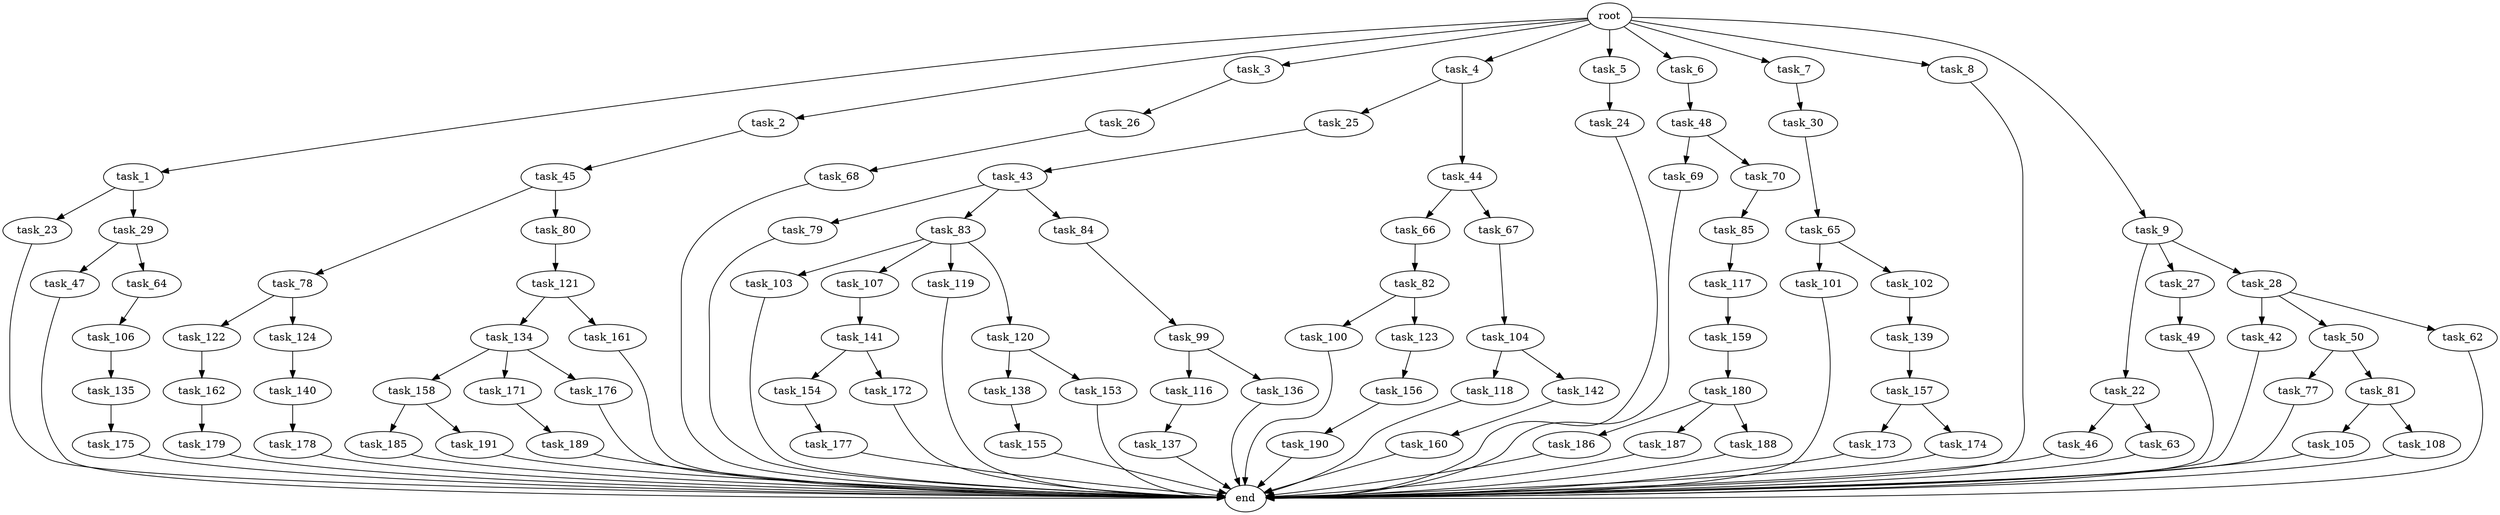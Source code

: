 digraph G {
  root [size="0.000000"];
  task_1 [size="102.400000"];
  task_2 [size="102.400000"];
  task_3 [size="102.400000"];
  task_4 [size="102.400000"];
  task_5 [size="102.400000"];
  task_6 [size="102.400000"];
  task_7 [size="102.400000"];
  task_8 [size="102.400000"];
  task_9 [size="102.400000"];
  task_22 [size="30923764531.200001"];
  task_23 [size="85899345920.000000"];
  task_24 [size="21474836480.000000"];
  task_25 [size="30923764531.200001"];
  task_26 [size="30923764531.200001"];
  task_27 [size="30923764531.200001"];
  task_28 [size="30923764531.200001"];
  task_29 [size="85899345920.000000"];
  task_30 [size="7730941132.800000"];
  task_42 [size="21474836480.000000"];
  task_43 [size="13743895347.200001"];
  task_44 [size="30923764531.200001"];
  task_45 [size="21474836480.000000"];
  task_46 [size="7730941132.800000"];
  task_47 [size="30923764531.200001"];
  task_48 [size="30923764531.200001"];
  task_49 [size="42090679500.800003"];
  task_50 [size="21474836480.000000"];
  task_62 [size="21474836480.000000"];
  task_63 [size="7730941132.800000"];
  task_64 [size="30923764531.200001"];
  task_65 [size="13743895347.200001"];
  task_66 [size="85899345920.000000"];
  task_67 [size="85899345920.000000"];
  task_68 [size="54975581388.800003"];
  task_69 [size="3435973836.800000"];
  task_70 [size="3435973836.800000"];
  task_77 [size="69578470195.199997"];
  task_78 [size="54975581388.800003"];
  task_79 [size="69578470195.199997"];
  task_80 [size="54975581388.800003"];
  task_81 [size="69578470195.199997"];
  task_82 [size="3435973836.800000"];
  task_83 [size="69578470195.199997"];
  task_84 [size="69578470195.199997"];
  task_85 [size="42090679500.800003"];
  task_99 [size="7730941132.800000"];
  task_100 [size="69578470195.199997"];
  task_101 [size="42090679500.800003"];
  task_102 [size="42090679500.800003"];
  task_103 [size="30923764531.200001"];
  task_104 [size="13743895347.200001"];
  task_105 [size="7730941132.800000"];
  task_106 [size="7730941132.800000"];
  task_107 [size="30923764531.200001"];
  task_108 [size="7730941132.800000"];
  task_116 [size="13743895347.200001"];
  task_117 [size="21474836480.000000"];
  task_118 [size="13743895347.200001"];
  task_119 [size="30923764531.200001"];
  task_120 [size="30923764531.200001"];
  task_121 [size="85899345920.000000"];
  task_122 [size="21474836480.000000"];
  task_123 [size="69578470195.199997"];
  task_124 [size="21474836480.000000"];
  task_134 [size="54975581388.800003"];
  task_135 [size="54975581388.800003"];
  task_136 [size="13743895347.200001"];
  task_137 [size="85899345920.000000"];
  task_138 [size="42090679500.800003"];
  task_139 [size="3435973836.800000"];
  task_140 [size="85899345920.000000"];
  task_141 [size="85899345920.000000"];
  task_142 [size="13743895347.200001"];
  task_153 [size="42090679500.800003"];
  task_154 [size="42090679500.800003"];
  task_155 [size="21474836480.000000"];
  task_156 [size="54975581388.800003"];
  task_157 [size="3435973836.800000"];
  task_158 [size="7730941132.800000"];
  task_159 [size="3435973836.800000"];
  task_160 [size="85899345920.000000"];
  task_161 [size="54975581388.800003"];
  task_162 [size="42090679500.800003"];
  task_171 [size="7730941132.800000"];
  task_172 [size="42090679500.800003"];
  task_173 [size="21474836480.000000"];
  task_174 [size="21474836480.000000"];
  task_175 [size="54975581388.800003"];
  task_176 [size="7730941132.800000"];
  task_177 [size="30923764531.200001"];
  task_178 [size="3435973836.800000"];
  task_179 [size="85899345920.000000"];
  task_180 [size="54975581388.800003"];
  task_185 [size="69578470195.199997"];
  task_186 [size="7730941132.800000"];
  task_187 [size="7730941132.800000"];
  task_188 [size="7730941132.800000"];
  task_189 [size="3435973836.800000"];
  task_190 [size="85899345920.000000"];
  task_191 [size="69578470195.199997"];
  end [size="0.000000"];

  root -> task_1 [size="1.000000"];
  root -> task_2 [size="1.000000"];
  root -> task_3 [size="1.000000"];
  root -> task_4 [size="1.000000"];
  root -> task_5 [size="1.000000"];
  root -> task_6 [size="1.000000"];
  root -> task_7 [size="1.000000"];
  root -> task_8 [size="1.000000"];
  root -> task_9 [size="1.000000"];
  task_1 -> task_23 [size="838860800.000000"];
  task_1 -> task_29 [size="838860800.000000"];
  task_2 -> task_45 [size="209715200.000000"];
  task_3 -> task_26 [size="301989888.000000"];
  task_4 -> task_25 [size="301989888.000000"];
  task_4 -> task_44 [size="301989888.000000"];
  task_5 -> task_24 [size="209715200.000000"];
  task_6 -> task_48 [size="301989888.000000"];
  task_7 -> task_30 [size="75497472.000000"];
  task_8 -> end [size="1.000000"];
  task_9 -> task_22 [size="301989888.000000"];
  task_9 -> task_27 [size="301989888.000000"];
  task_9 -> task_28 [size="301989888.000000"];
  task_22 -> task_46 [size="75497472.000000"];
  task_22 -> task_63 [size="75497472.000000"];
  task_23 -> end [size="1.000000"];
  task_24 -> end [size="1.000000"];
  task_25 -> task_43 [size="134217728.000000"];
  task_26 -> task_68 [size="536870912.000000"];
  task_27 -> task_49 [size="411041792.000000"];
  task_28 -> task_42 [size="209715200.000000"];
  task_28 -> task_50 [size="209715200.000000"];
  task_28 -> task_62 [size="209715200.000000"];
  task_29 -> task_47 [size="301989888.000000"];
  task_29 -> task_64 [size="301989888.000000"];
  task_30 -> task_65 [size="134217728.000000"];
  task_42 -> end [size="1.000000"];
  task_43 -> task_79 [size="679477248.000000"];
  task_43 -> task_83 [size="679477248.000000"];
  task_43 -> task_84 [size="679477248.000000"];
  task_44 -> task_66 [size="838860800.000000"];
  task_44 -> task_67 [size="838860800.000000"];
  task_45 -> task_78 [size="536870912.000000"];
  task_45 -> task_80 [size="536870912.000000"];
  task_46 -> end [size="1.000000"];
  task_47 -> end [size="1.000000"];
  task_48 -> task_69 [size="33554432.000000"];
  task_48 -> task_70 [size="33554432.000000"];
  task_49 -> end [size="1.000000"];
  task_50 -> task_77 [size="679477248.000000"];
  task_50 -> task_81 [size="679477248.000000"];
  task_62 -> end [size="1.000000"];
  task_63 -> end [size="1.000000"];
  task_64 -> task_106 [size="75497472.000000"];
  task_65 -> task_101 [size="411041792.000000"];
  task_65 -> task_102 [size="411041792.000000"];
  task_66 -> task_82 [size="33554432.000000"];
  task_67 -> task_104 [size="134217728.000000"];
  task_68 -> end [size="1.000000"];
  task_69 -> end [size="1.000000"];
  task_70 -> task_85 [size="411041792.000000"];
  task_77 -> end [size="1.000000"];
  task_78 -> task_122 [size="209715200.000000"];
  task_78 -> task_124 [size="209715200.000000"];
  task_79 -> end [size="1.000000"];
  task_80 -> task_121 [size="838860800.000000"];
  task_81 -> task_105 [size="75497472.000000"];
  task_81 -> task_108 [size="75497472.000000"];
  task_82 -> task_100 [size="679477248.000000"];
  task_82 -> task_123 [size="679477248.000000"];
  task_83 -> task_103 [size="301989888.000000"];
  task_83 -> task_107 [size="301989888.000000"];
  task_83 -> task_119 [size="301989888.000000"];
  task_83 -> task_120 [size="301989888.000000"];
  task_84 -> task_99 [size="75497472.000000"];
  task_85 -> task_117 [size="209715200.000000"];
  task_99 -> task_116 [size="134217728.000000"];
  task_99 -> task_136 [size="134217728.000000"];
  task_100 -> end [size="1.000000"];
  task_101 -> end [size="1.000000"];
  task_102 -> task_139 [size="33554432.000000"];
  task_103 -> end [size="1.000000"];
  task_104 -> task_118 [size="134217728.000000"];
  task_104 -> task_142 [size="134217728.000000"];
  task_105 -> end [size="1.000000"];
  task_106 -> task_135 [size="536870912.000000"];
  task_107 -> task_141 [size="838860800.000000"];
  task_108 -> end [size="1.000000"];
  task_116 -> task_137 [size="838860800.000000"];
  task_117 -> task_159 [size="33554432.000000"];
  task_118 -> end [size="1.000000"];
  task_119 -> end [size="1.000000"];
  task_120 -> task_138 [size="411041792.000000"];
  task_120 -> task_153 [size="411041792.000000"];
  task_121 -> task_134 [size="536870912.000000"];
  task_121 -> task_161 [size="536870912.000000"];
  task_122 -> task_162 [size="411041792.000000"];
  task_123 -> task_156 [size="536870912.000000"];
  task_124 -> task_140 [size="838860800.000000"];
  task_134 -> task_158 [size="75497472.000000"];
  task_134 -> task_171 [size="75497472.000000"];
  task_134 -> task_176 [size="75497472.000000"];
  task_135 -> task_175 [size="536870912.000000"];
  task_136 -> end [size="1.000000"];
  task_137 -> end [size="1.000000"];
  task_138 -> task_155 [size="209715200.000000"];
  task_139 -> task_157 [size="33554432.000000"];
  task_140 -> task_178 [size="33554432.000000"];
  task_141 -> task_154 [size="411041792.000000"];
  task_141 -> task_172 [size="411041792.000000"];
  task_142 -> task_160 [size="838860800.000000"];
  task_153 -> end [size="1.000000"];
  task_154 -> task_177 [size="301989888.000000"];
  task_155 -> end [size="1.000000"];
  task_156 -> task_190 [size="838860800.000000"];
  task_157 -> task_173 [size="209715200.000000"];
  task_157 -> task_174 [size="209715200.000000"];
  task_158 -> task_185 [size="679477248.000000"];
  task_158 -> task_191 [size="679477248.000000"];
  task_159 -> task_180 [size="536870912.000000"];
  task_160 -> end [size="1.000000"];
  task_161 -> end [size="1.000000"];
  task_162 -> task_179 [size="838860800.000000"];
  task_171 -> task_189 [size="33554432.000000"];
  task_172 -> end [size="1.000000"];
  task_173 -> end [size="1.000000"];
  task_174 -> end [size="1.000000"];
  task_175 -> end [size="1.000000"];
  task_176 -> end [size="1.000000"];
  task_177 -> end [size="1.000000"];
  task_178 -> end [size="1.000000"];
  task_179 -> end [size="1.000000"];
  task_180 -> task_186 [size="75497472.000000"];
  task_180 -> task_187 [size="75497472.000000"];
  task_180 -> task_188 [size="75497472.000000"];
  task_185 -> end [size="1.000000"];
  task_186 -> end [size="1.000000"];
  task_187 -> end [size="1.000000"];
  task_188 -> end [size="1.000000"];
  task_189 -> end [size="1.000000"];
  task_190 -> end [size="1.000000"];
  task_191 -> end [size="1.000000"];
}

